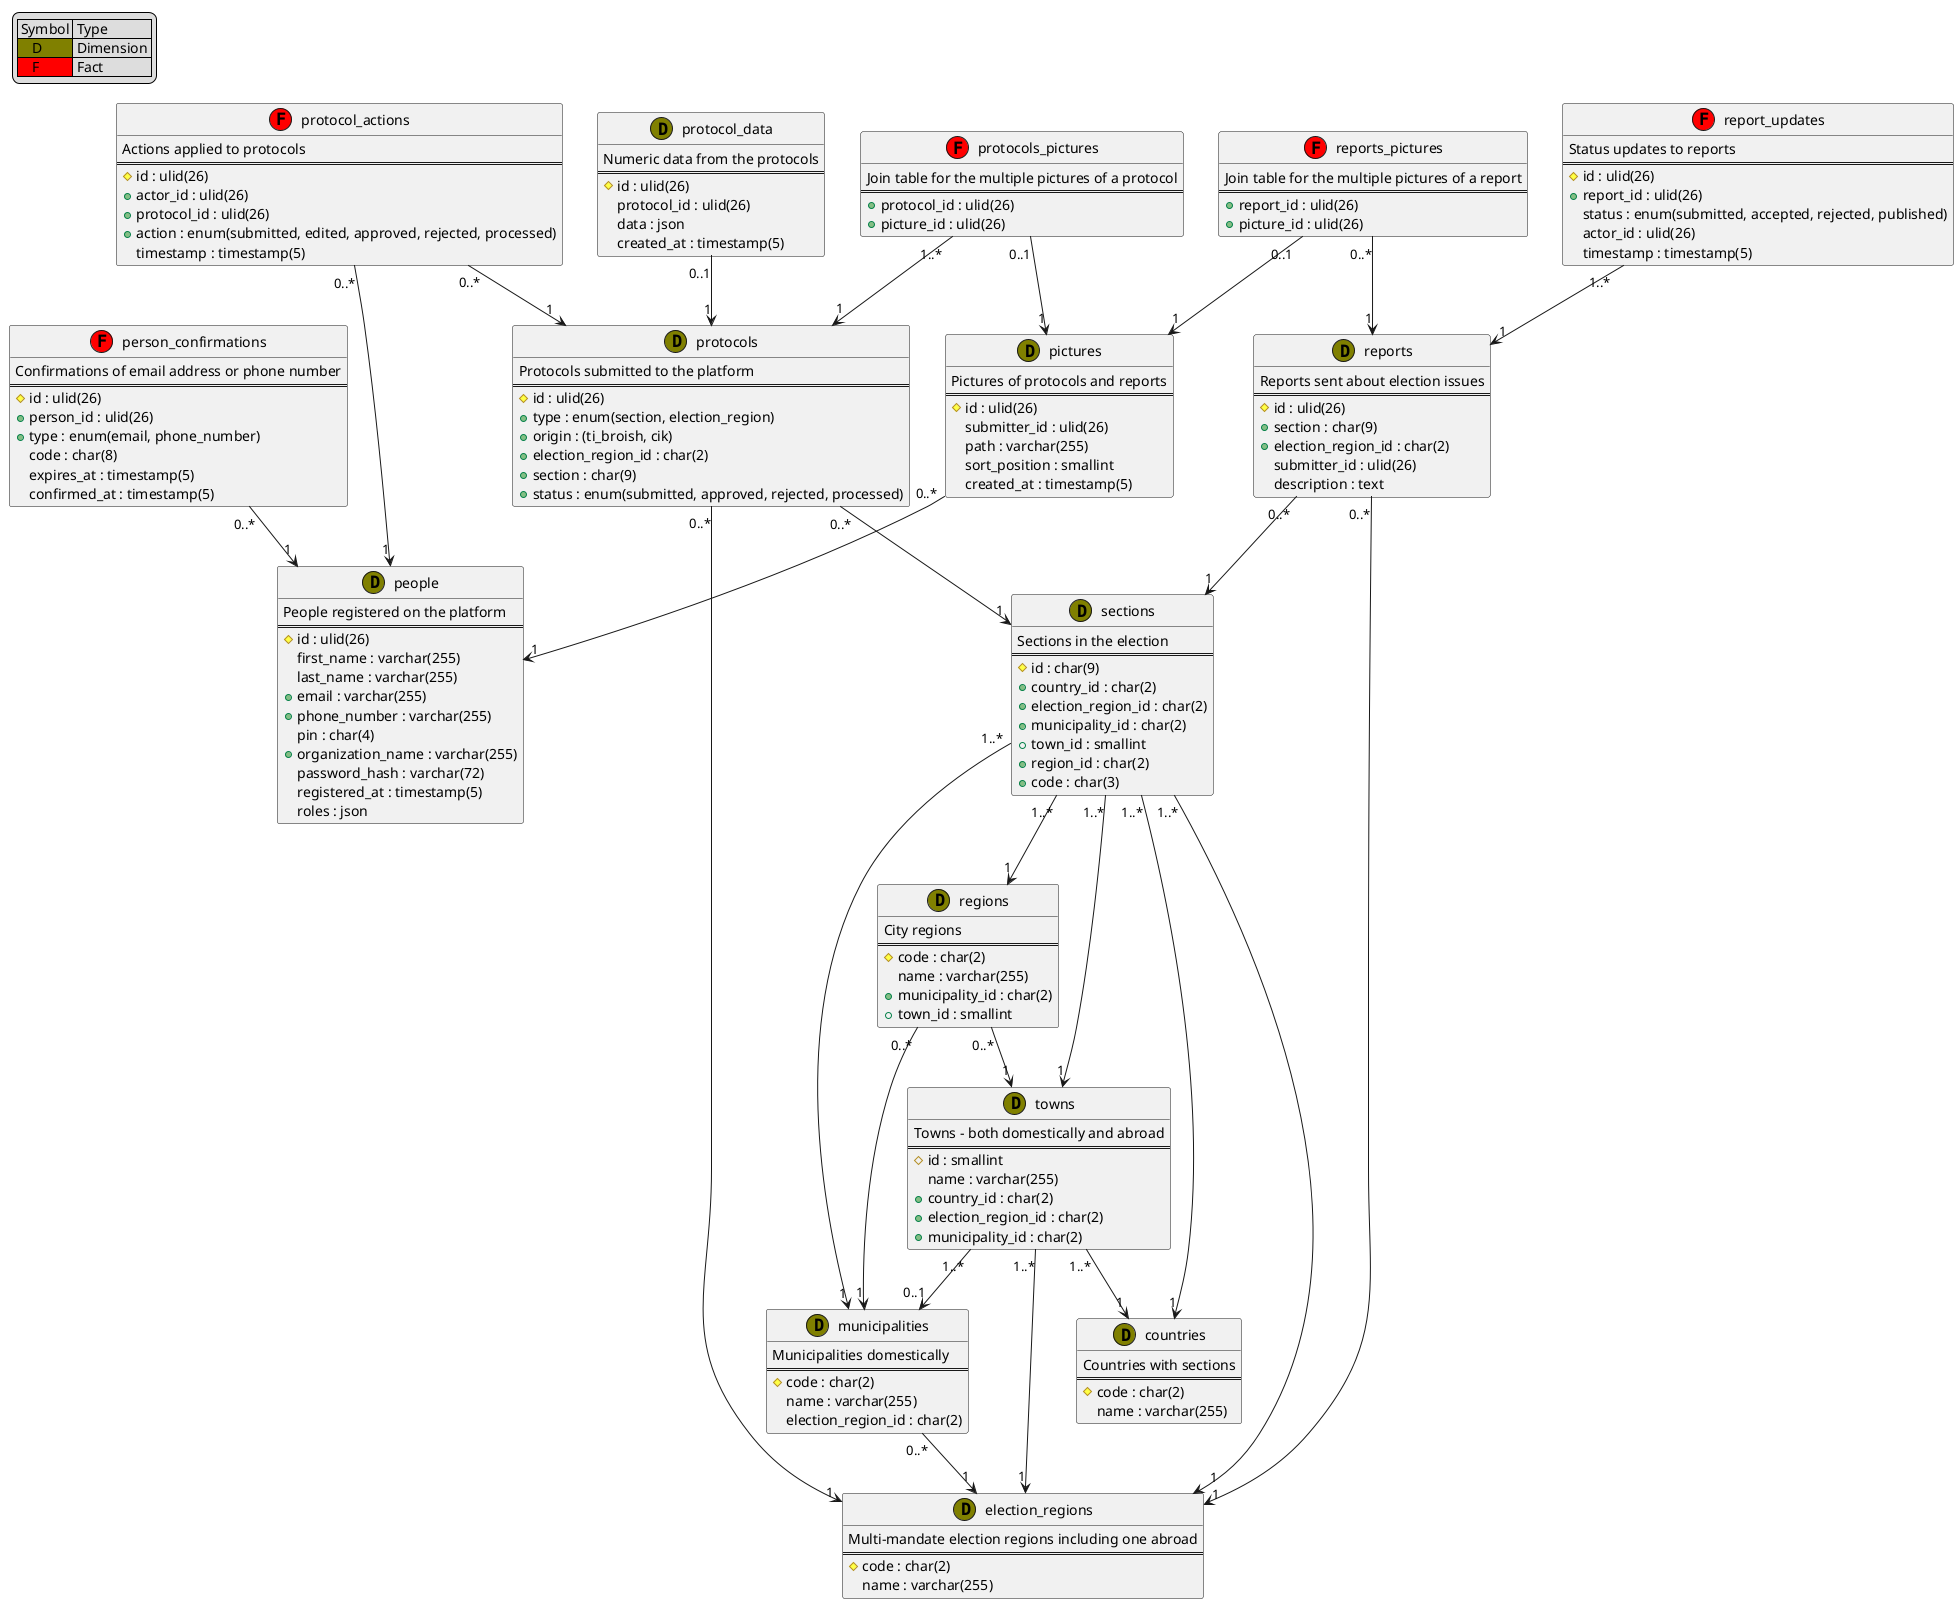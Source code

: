 @startuml database

legend top left
    | Symbol | Type |
    |<#808000>    D| Dimension |
    |<#FF0000>    F| Fact |
end legend

class people <<(D,olive)>> {
  People registered on the platform
  ==
  #id : ulid(26)
  first_name : varchar(255)
  last_name : varchar(255)
  +email : varchar(255)
  +phone_number : varchar(255)
  pin : char(4)
  +organization_name : varchar(255)
  password_hash : varchar(72)
  registered_at : timestamp(5)
  roles : json
}

person_confirmations "0..*" --> "1" people

class person_confirmations <<(F,red)>> {
    Confirmations of email address or phone number
    ==
    #id : ulid(26)
    +person_id : ulid(26)
    +type : enum(email, phone_number)
    code : char(8)
    expires_at : timestamp(5)
    confirmed_at : timestamp(5)
}

class sections <<(D,olive)>> {
    Sections in the election
    ==
    #id : char(9)
    +country_id : char(2)
    +election_region_id : char(2)
    +municipality_id : char(2)
    +town_id : smallint
    +region_id : char(2)
    +code : char(3)
}

sections "1..*" --> "1" countries
sections "1..*" --> "1" election_regions
sections "1..*" --> "1" municipalities
sections "1..*" --> "1" regions
sections "1..*" --> "1" towns

class protocols <<(D,olive)>> {
    Protocols submitted to the platform
    ==
    #id : ulid(26)
    +type : enum(section, election_region)
    +origin : (ti_broish, cik)
    +election_region_id : char(2)
    +section : char(9)
    +status : enum(submitted, approved, rejected, processed)
}

protocols "0..*" --> "1" sections
protocols "0..*" --> "1" election_regions

class protocol_data <<(D,olive)>> {
    Numeric data from the protocols
    ==
    #id : ulid(26)
    protocol_id : ulid(26)
    data : json
    created_at : timestamp(5)
}

protocol_data "0..1" --> "1" protocols

class protocol_actions <<(F,red)>> {
    Actions applied to protocols
    ==
    #id : ulid(26)
    +actor_id : ulid(26)
    +protocol_id : ulid(26)
    +action : enum(submitted, edited, approved, rejected, processed)
    timestamp : timestamp(5)
}

protocol_actions "0..*" --> "1" protocols
protocol_actions "0..*" --> "1" people

class reports <<(D,olive)>> {
    Reports sent about election issues
    ==
    #id : ulid(26)
    +section : char(9)
    +election_region_id : char(2)
    submitter_id : ulid(26)
    description : text
}

reports "0..*" --> "1" sections
reports "0..*" --> "1" election_regions

class report_updates <<(F,red)>> {
    Status updates to reports
    ==
    #id : ulid(26)
    +report_id : ulid(26)
    status : enum(submitted, accepted, rejected, published)
    actor_id : ulid(26)
    timestamp : timestamp(5)
}

report_updates "1..*" --> "1" reports

class pictures <<(D,olive)>> {
    Pictures of protocols and reports
    ==
    #id : ulid(26)
    submitter_id : ulid(26)
    path : varchar(255)
    sort_position : smallint
    created_at : timestamp(5)
}

pictures "0..*" --> "1" people

class reports_pictures <<(F,red)>> {
    Join table for the multiple pictures of a report
    ==
    +report_id : ulid(26)
    +picture_id : ulid(26)
}

reports_pictures "0..1" --> "1" pictures
reports_pictures "0..*" --> "1" reports

class protocols_pictures <<(F,red)>> {
    Join table for the multiple pictures of a protocol
    ==
    +protocol_id : ulid(26)
    +picture_id : ulid(26)
}

protocols_pictures "0..1" --> "1" pictures
protocols_pictures "1..*" --> "1" protocols

class election_regions <<(D,olive)>> {
    Multi-mandate election regions including one abroad
    ==
    #code : char(2)
    name : varchar(255)
}

class countries <<(D,olive)>> {
    Countries with sections
    ==
    #code : char(2)
    name : varchar(255)
}

class municipalities <<(D,olive)>> {
    Municipalities domestically
    ==
    #code : char(2)
    name : varchar(255)
    election_region_id : char(2)
}

municipalities "0..*" --> "1" election_regions

class towns <<(D,olive)>> {
    Towns - both domestically and abroad
    ==
    #id : smallint
    name : varchar(255)
    +country_id : char(2)
    +election_region_id : char(2)
    +municipality_id : char(2)
}

towns "1..*" --> "1" countries
towns "1..*" --> "1" election_regions
towns "1..*" --> "0..1" municipalities

class regions <<(D,olive)>> {
    City regions
    ==
    #code : char(2)
    name : varchar(255)
    +municipality_id : char(2)
    +town_id : smallint
}

regions "0..*" --> "1" municipalities
regions "0..*" --> "1" towns

@enduml